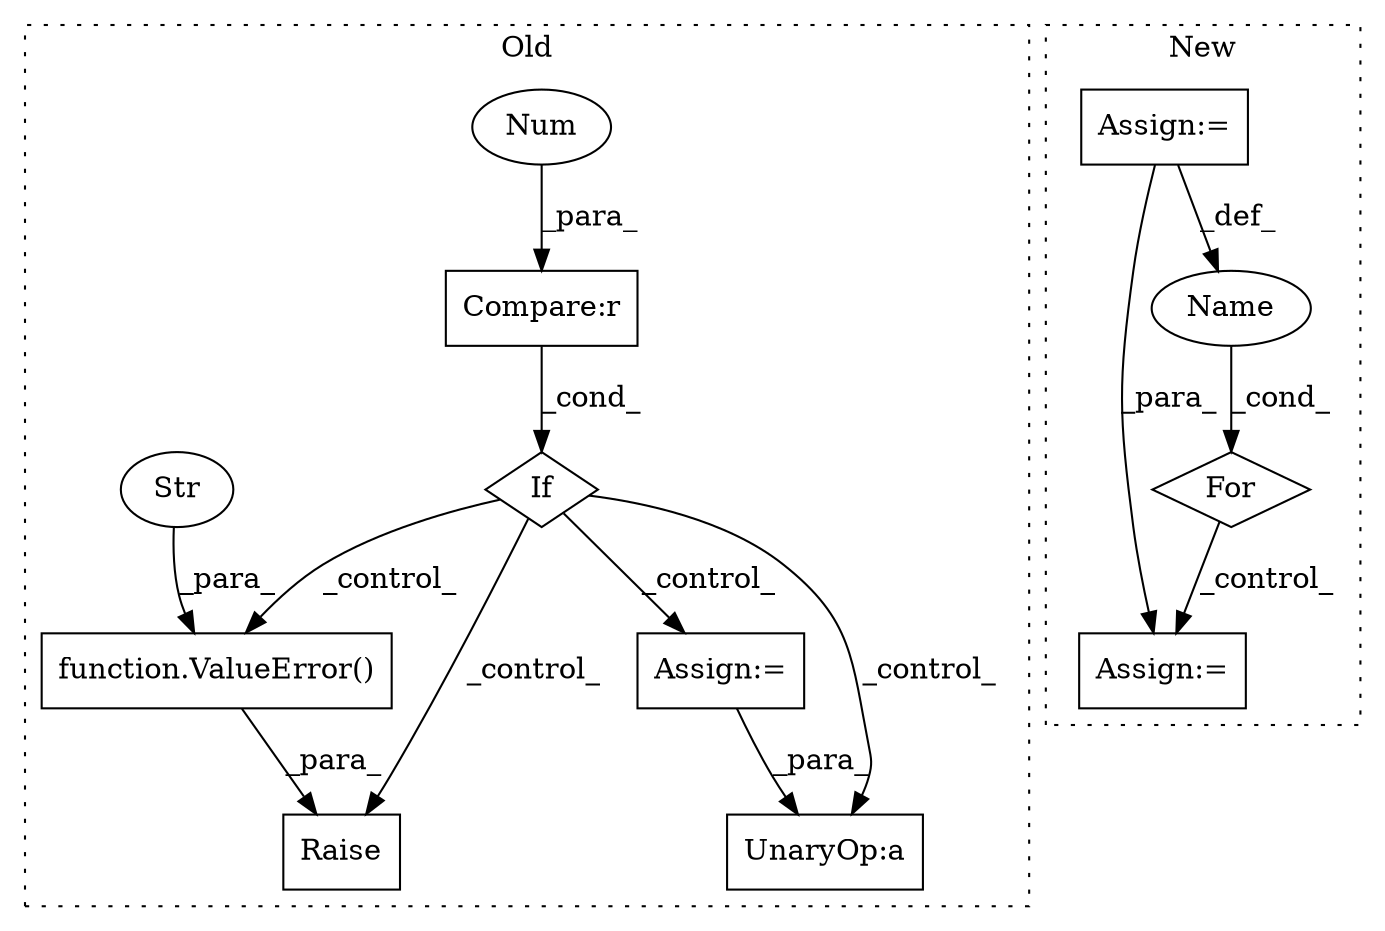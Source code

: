 digraph G {
subgraph cluster0 {
1 [label="function.ValueError()" a="75" s="5063,5226" l="11,1" shape="box"];
3 [label="Raise" a="91" s="5057" l="6" shape="box"];
4 [label="If" a="96" s="4897" l="3" shape="diamond"];
5 [label="Str" a="66" s="5074" l="152" shape="ellipse"];
8 [label="Compare:r" a="40" s="4941" l="28" shape="box"];
9 [label="Num" a="76" s="4968" l="1" shape="ellipse"];
11 [label="Assign:=" a="68" s="5250" l="3" shape="box"];
12 [label="UnaryOp:a" a="61" s="5344" l="91" shape="box"];
label = "Old";
style="dotted";
}
subgraph cluster1 {
2 [label="For" a="107" s="4628,4660" l="4,22" shape="diamond"];
6 [label="Assign:=" a="68" s="4885" l="3" shape="box"];
7 [label="Name" a="87" s="4632" l="13" shape="ellipse"];
10 [label="Assign:=" a="68" s="4583" l="3" shape="box"];
label = "New";
style="dotted";
}
1 -> 3 [label="_para_"];
2 -> 6 [label="_control_"];
4 -> 12 [label="_control_"];
4 -> 11 [label="_control_"];
4 -> 1 [label="_control_"];
4 -> 3 [label="_control_"];
5 -> 1 [label="_para_"];
7 -> 2 [label="_cond_"];
8 -> 4 [label="_cond_"];
9 -> 8 [label="_para_"];
10 -> 7 [label="_def_"];
10 -> 6 [label="_para_"];
11 -> 12 [label="_para_"];
}